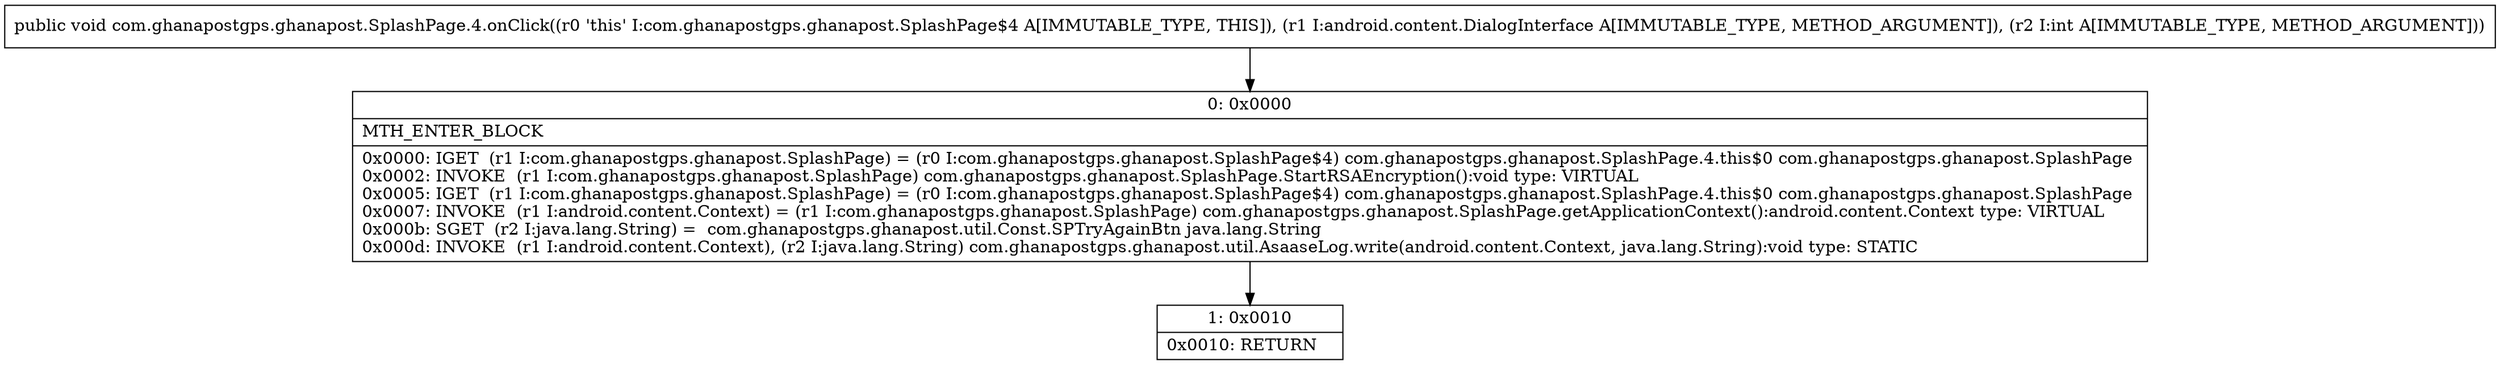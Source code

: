 digraph "CFG forcom.ghanapostgps.ghanapost.SplashPage.4.onClick(Landroid\/content\/DialogInterface;I)V" {
Node_0 [shape=record,label="{0\:\ 0x0000|MTH_ENTER_BLOCK\l|0x0000: IGET  (r1 I:com.ghanapostgps.ghanapost.SplashPage) = (r0 I:com.ghanapostgps.ghanapost.SplashPage$4) com.ghanapostgps.ghanapost.SplashPage.4.this$0 com.ghanapostgps.ghanapost.SplashPage \l0x0002: INVOKE  (r1 I:com.ghanapostgps.ghanapost.SplashPage) com.ghanapostgps.ghanapost.SplashPage.StartRSAEncryption():void type: VIRTUAL \l0x0005: IGET  (r1 I:com.ghanapostgps.ghanapost.SplashPage) = (r0 I:com.ghanapostgps.ghanapost.SplashPage$4) com.ghanapostgps.ghanapost.SplashPage.4.this$0 com.ghanapostgps.ghanapost.SplashPage \l0x0007: INVOKE  (r1 I:android.content.Context) = (r1 I:com.ghanapostgps.ghanapost.SplashPage) com.ghanapostgps.ghanapost.SplashPage.getApplicationContext():android.content.Context type: VIRTUAL \l0x000b: SGET  (r2 I:java.lang.String) =  com.ghanapostgps.ghanapost.util.Const.SPTryAgainBtn java.lang.String \l0x000d: INVOKE  (r1 I:android.content.Context), (r2 I:java.lang.String) com.ghanapostgps.ghanapost.util.AsaaseLog.write(android.content.Context, java.lang.String):void type: STATIC \l}"];
Node_1 [shape=record,label="{1\:\ 0x0010|0x0010: RETURN   \l}"];
MethodNode[shape=record,label="{public void com.ghanapostgps.ghanapost.SplashPage.4.onClick((r0 'this' I:com.ghanapostgps.ghanapost.SplashPage$4 A[IMMUTABLE_TYPE, THIS]), (r1 I:android.content.DialogInterface A[IMMUTABLE_TYPE, METHOD_ARGUMENT]), (r2 I:int A[IMMUTABLE_TYPE, METHOD_ARGUMENT])) }"];
MethodNode -> Node_0;
Node_0 -> Node_1;
}

